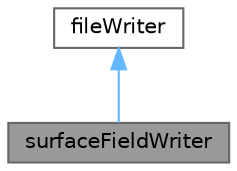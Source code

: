 digraph "surfaceFieldWriter"
{
 // LATEX_PDF_SIZE
  bgcolor="transparent";
  edge [fontname=Helvetica,fontsize=10,labelfontname=Helvetica,labelfontsize=10];
  node [fontname=Helvetica,fontsize=10,shape=box,height=0.2,width=0.4];
  Node1 [id="Node000001",label="surfaceFieldWriter",height=0.2,width=0.4,color="gray40", fillcolor="grey60", style="filled", fontcolor="black",tooltip="Write surfaces fields (as PointData) in VTP format. Legacy VTK format is intentionally not supported."];
  Node2 -> Node1 [id="edge1_Node000001_Node000002",dir="back",color="steelblue1",style="solid",tooltip=" "];
  Node2 [id="Node000002",label="fileWriter",height=0.2,width=0.4,color="gray40", fillcolor="white", style="filled",URL="$classFoam_1_1vtk_1_1fileWriter.html",tooltip="Base class for VTK output writers that handle geometry and fields (eg, vtp, vtu data)...."];
}
